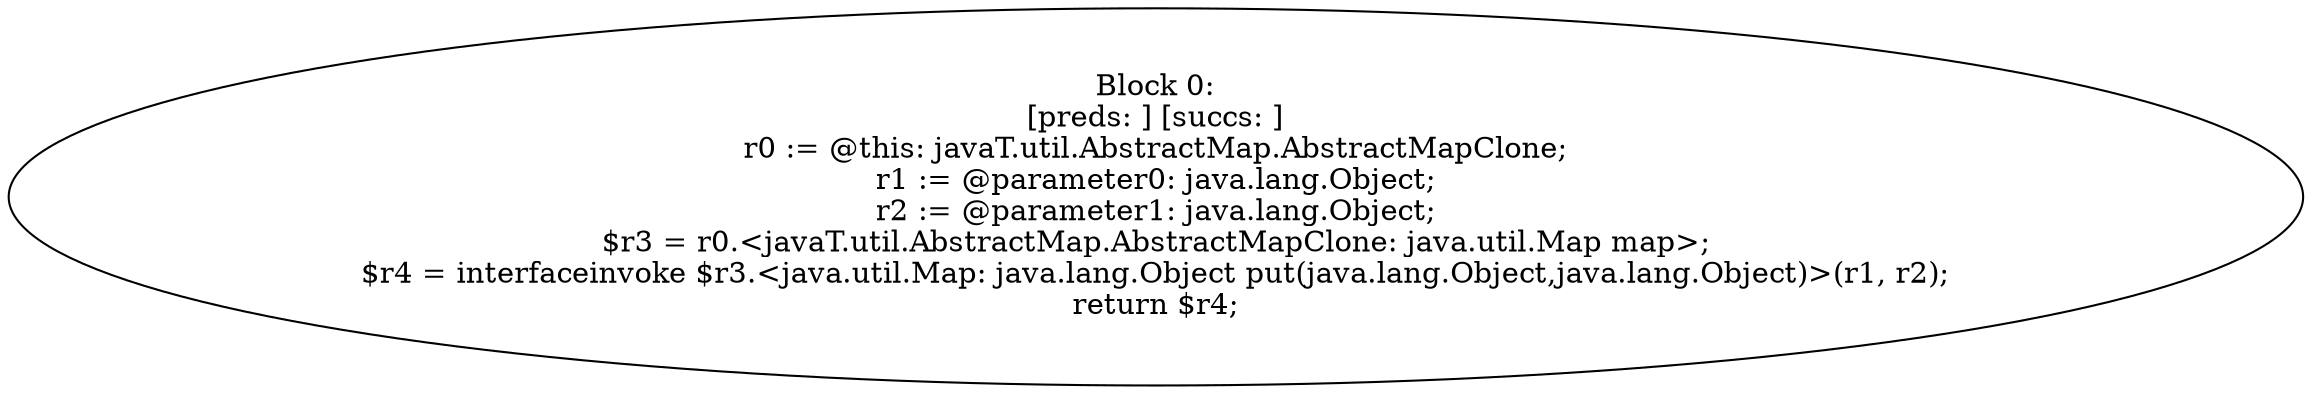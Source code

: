 digraph "unitGraph" {
    "Block 0:
[preds: ] [succs: ]
r0 := @this: javaT.util.AbstractMap.AbstractMapClone;
r1 := @parameter0: java.lang.Object;
r2 := @parameter1: java.lang.Object;
$r3 = r0.<javaT.util.AbstractMap.AbstractMapClone: java.util.Map map>;
$r4 = interfaceinvoke $r3.<java.util.Map: java.lang.Object put(java.lang.Object,java.lang.Object)>(r1, r2);
return $r4;
"
}

